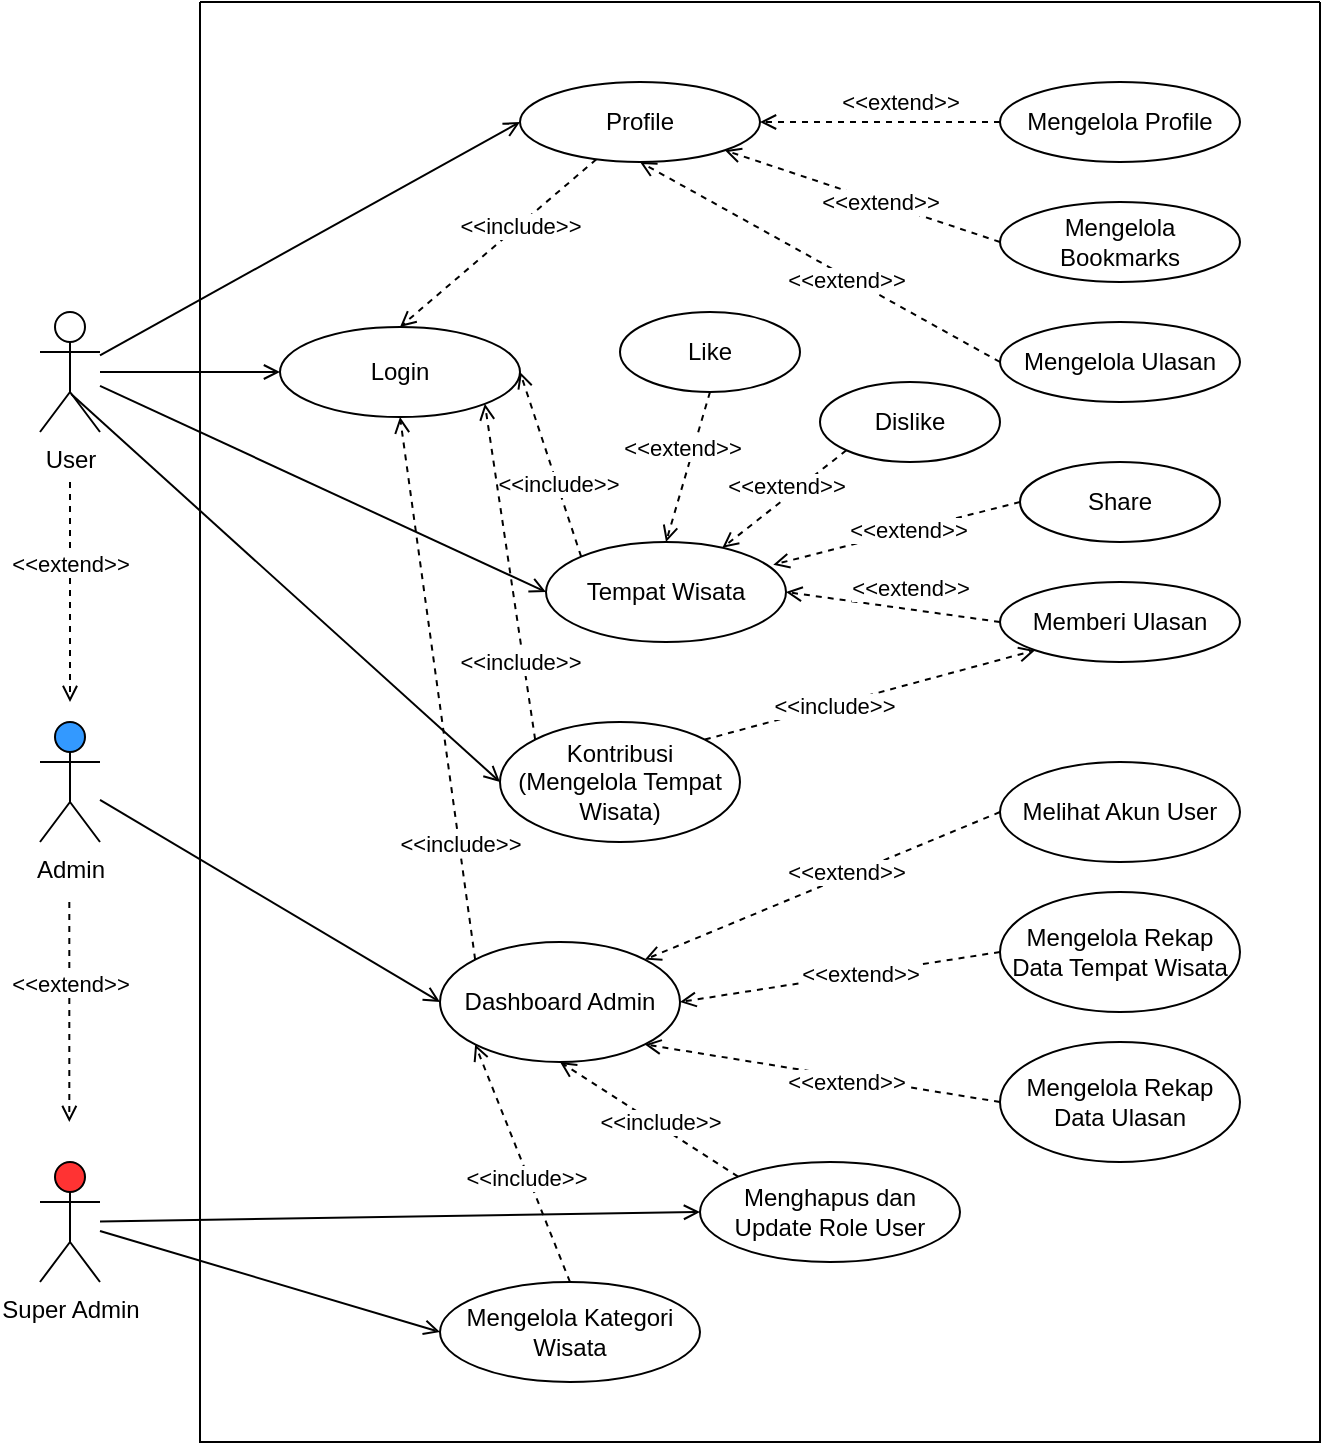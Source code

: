 <mxfile version="24.4.10" type="device">
  <diagram name="Page-1" id="b5b7bab2-c9e2-2cf4-8b2a-24fd1a2a6d21">
    <mxGraphModel dx="1399" dy="786" grid="0" gridSize="10" guides="1" tooltips="1" connect="1" arrows="1" fold="1" page="1" pageScale="1" pageWidth="827" pageHeight="1169" background="none" math="0" shadow="0">
      <root>
        <mxCell id="0" />
        <mxCell id="1" parent="0" />
        <mxCell id="5w-RkizZchSu4wybkop--21" style="rounded=0;orthogonalLoop=1;jettySize=auto;html=1;entryX=0;entryY=0.5;entryDx=0;entryDy=0;endArrow=open;endFill=0;" edge="1" parent="1" source="5w-RkizZchSu4wybkop--1" target="5w-RkizZchSu4wybkop--2">
          <mxGeometry relative="1" as="geometry" />
        </mxCell>
        <mxCell id="5w-RkizZchSu4wybkop--1" value="User" style="shape=umlActor;verticalLabelPosition=bottom;verticalAlign=top;html=1;" vertex="1" parent="1">
          <mxGeometry x="40" y="235" width="30" height="60" as="geometry" />
        </mxCell>
        <mxCell id="5w-RkizZchSu4wybkop--16" value="Admin" style="shape=umlActor;verticalLabelPosition=bottom;verticalAlign=top;html=1;fillColor=#3399FF;" vertex="1" parent="1">
          <mxGeometry x="40" y="440" width="30" height="60" as="geometry" />
        </mxCell>
        <mxCell id="5w-RkizZchSu4wybkop--20" value="" style="swimlane;startSize=0;" vertex="1" parent="1">
          <mxGeometry x="120" y="80" width="560" height="720" as="geometry" />
        </mxCell>
        <mxCell id="5w-RkizZchSu4wybkop--2" value="Login" style="ellipse;whiteSpace=wrap;html=1;" vertex="1" parent="5w-RkizZchSu4wybkop--20">
          <mxGeometry x="40" y="162.5" width="120" height="45" as="geometry" />
        </mxCell>
        <mxCell id="5w-RkizZchSu4wybkop--22" style="rounded=0;orthogonalLoop=1;jettySize=auto;html=1;entryX=0.5;entryY=0;entryDx=0;entryDy=0;dashed=1;endArrow=open;endFill=0;" edge="1" parent="5w-RkizZchSu4wybkop--20" source="5w-RkizZchSu4wybkop--3" target="5w-RkizZchSu4wybkop--2">
          <mxGeometry relative="1" as="geometry" />
        </mxCell>
        <mxCell id="5w-RkizZchSu4wybkop--23" value="&amp;lt;&amp;lt;include&amp;gt;&amp;gt;" style="edgeLabel;html=1;align=center;verticalAlign=middle;resizable=0;points=[];" vertex="1" connectable="0" parent="5w-RkizZchSu4wybkop--22">
          <mxGeometry x="-0.214" relative="1" as="geometry">
            <mxPoint as="offset" />
          </mxGeometry>
        </mxCell>
        <mxCell id="5w-RkizZchSu4wybkop--3" value="Profile" style="ellipse;whiteSpace=wrap;html=1;" vertex="1" parent="5w-RkizZchSu4wybkop--20">
          <mxGeometry x="160" y="40" width="120" height="40" as="geometry" />
        </mxCell>
        <mxCell id="5w-RkizZchSu4wybkop--6" value="Mengelola Profile" style="ellipse;whiteSpace=wrap;html=1;" vertex="1" parent="5w-RkizZchSu4wybkop--20">
          <mxGeometry x="400" y="40" width="120" height="40" as="geometry" />
        </mxCell>
        <mxCell id="5w-RkizZchSu4wybkop--24" value="Mengelola Bookmarks" style="ellipse;whiteSpace=wrap;html=1;" vertex="1" parent="5w-RkizZchSu4wybkop--20">
          <mxGeometry x="400" y="100" width="120" height="40" as="geometry" />
        </mxCell>
        <mxCell id="5w-RkizZchSu4wybkop--25" style="rounded=0;orthogonalLoop=1;jettySize=auto;html=1;entryX=1;entryY=0.5;entryDx=0;entryDy=0;dashed=1;endArrow=open;endFill=0;exitX=0;exitY=0.5;exitDx=0;exitDy=0;" edge="1" parent="5w-RkizZchSu4wybkop--20" source="5w-RkizZchSu4wybkop--6" target="5w-RkizZchSu4wybkop--3">
          <mxGeometry relative="1" as="geometry">
            <mxPoint x="207" y="88" as="sourcePoint" />
            <mxPoint x="110" y="165" as="targetPoint" />
          </mxGeometry>
        </mxCell>
        <mxCell id="5w-RkizZchSu4wybkop--26" value="&amp;lt;&amp;lt;extend&amp;gt;&amp;gt;" style="edgeLabel;html=1;align=center;verticalAlign=middle;resizable=0;points=[];" vertex="1" connectable="0" parent="5w-RkizZchSu4wybkop--25">
          <mxGeometry x="-0.214" relative="1" as="geometry">
            <mxPoint x="-3" y="-10" as="offset" />
          </mxGeometry>
        </mxCell>
        <mxCell id="5w-RkizZchSu4wybkop--27" style="rounded=0;orthogonalLoop=1;jettySize=auto;html=1;entryX=1;entryY=1;entryDx=0;entryDy=0;dashed=1;endArrow=open;endFill=0;exitX=0;exitY=0.5;exitDx=0;exitDy=0;" edge="1" parent="5w-RkizZchSu4wybkop--20" source="5w-RkizZchSu4wybkop--24" target="5w-RkizZchSu4wybkop--3">
          <mxGeometry relative="1" as="geometry">
            <mxPoint x="410" y="70" as="sourcePoint" />
            <mxPoint x="290" y="70" as="targetPoint" />
          </mxGeometry>
        </mxCell>
        <mxCell id="5w-RkizZchSu4wybkop--28" value="&amp;lt;&amp;lt;extend&amp;gt;&amp;gt;" style="edgeLabel;html=1;align=center;verticalAlign=middle;resizable=0;points=[];" vertex="1" connectable="0" parent="5w-RkizZchSu4wybkop--27">
          <mxGeometry x="-0.214" relative="1" as="geometry">
            <mxPoint x="-6" y="-2" as="offset" />
          </mxGeometry>
        </mxCell>
        <mxCell id="5w-RkizZchSu4wybkop--29" value="Mengelola Ulasan" style="ellipse;whiteSpace=wrap;html=1;" vertex="1" parent="5w-RkizZchSu4wybkop--20">
          <mxGeometry x="400" y="160" width="120" height="40" as="geometry" />
        </mxCell>
        <mxCell id="5w-RkizZchSu4wybkop--30" style="rounded=0;orthogonalLoop=1;jettySize=auto;html=1;entryX=0.5;entryY=1;entryDx=0;entryDy=0;dashed=1;endArrow=open;endFill=0;exitX=0;exitY=0.5;exitDx=0;exitDy=0;" edge="1" parent="5w-RkizZchSu4wybkop--20" source="5w-RkizZchSu4wybkop--29" target="5w-RkizZchSu4wybkop--3">
          <mxGeometry relative="1" as="geometry">
            <mxPoint x="410" y="130" as="sourcePoint" />
            <mxPoint x="272" y="84" as="targetPoint" />
          </mxGeometry>
        </mxCell>
        <mxCell id="5w-RkizZchSu4wybkop--31" value="&amp;lt;&amp;lt;extend&amp;gt;&amp;gt;" style="edgeLabel;html=1;align=center;verticalAlign=middle;resizable=0;points=[];" vertex="1" connectable="0" parent="5w-RkizZchSu4wybkop--30">
          <mxGeometry x="-0.214" relative="1" as="geometry">
            <mxPoint x="-6" y="-2" as="offset" />
          </mxGeometry>
        </mxCell>
        <mxCell id="5w-RkizZchSu4wybkop--5" value="Tempat Wisata" style="ellipse;whiteSpace=wrap;html=1;" vertex="1" parent="5w-RkizZchSu4wybkop--20">
          <mxGeometry x="173" y="270" width="120" height="50" as="geometry" />
        </mxCell>
        <mxCell id="5w-RkizZchSu4wybkop--32" style="rounded=0;orthogonalLoop=1;jettySize=auto;html=1;entryX=1;entryY=0.5;entryDx=0;entryDy=0;dashed=1;endArrow=open;endFill=0;exitX=0;exitY=0;exitDx=0;exitDy=0;" edge="1" parent="5w-RkizZchSu4wybkop--20" source="5w-RkizZchSu4wybkop--5" target="5w-RkizZchSu4wybkop--2">
          <mxGeometry relative="1" as="geometry">
            <mxPoint x="207" y="88" as="sourcePoint" />
            <mxPoint x="110" y="165" as="targetPoint" />
          </mxGeometry>
        </mxCell>
        <mxCell id="5w-RkizZchSu4wybkop--33" value="&amp;lt;&amp;lt;include&amp;gt;&amp;gt;" style="edgeLabel;html=1;align=center;verticalAlign=middle;resizable=0;points=[];" vertex="1" connectable="0" parent="5w-RkizZchSu4wybkop--32">
          <mxGeometry x="-0.214" relative="1" as="geometry">
            <mxPoint as="offset" />
          </mxGeometry>
        </mxCell>
        <mxCell id="5w-RkizZchSu4wybkop--36" value="Like" style="ellipse;whiteSpace=wrap;html=1;" vertex="1" parent="5w-RkizZchSu4wybkop--20">
          <mxGeometry x="210" y="155" width="90" height="40" as="geometry" />
        </mxCell>
        <mxCell id="5w-RkizZchSu4wybkop--37" value="Dislike" style="ellipse;whiteSpace=wrap;html=1;" vertex="1" parent="5w-RkizZchSu4wybkop--20">
          <mxGeometry x="310" y="190" width="90" height="40" as="geometry" />
        </mxCell>
        <mxCell id="5w-RkizZchSu4wybkop--38" value="Share" style="ellipse;whiteSpace=wrap;html=1;" vertex="1" parent="5w-RkizZchSu4wybkop--20">
          <mxGeometry x="410" y="230" width="100" height="40" as="geometry" />
        </mxCell>
        <mxCell id="5w-RkizZchSu4wybkop--39" value="Memberi Ulasan" style="ellipse;whiteSpace=wrap;html=1;" vertex="1" parent="5w-RkizZchSu4wybkop--20">
          <mxGeometry x="400" y="290" width="120" height="40" as="geometry" />
        </mxCell>
        <mxCell id="5w-RkizZchSu4wybkop--40" style="rounded=0;orthogonalLoop=1;jettySize=auto;html=1;entryX=0.5;entryY=0;entryDx=0;entryDy=0;dashed=1;endArrow=open;endFill=0;exitX=0.5;exitY=1;exitDx=0;exitDy=0;" edge="1" parent="5w-RkizZchSu4wybkop--20" source="5w-RkizZchSu4wybkop--36" target="5w-RkizZchSu4wybkop--5">
          <mxGeometry relative="1" as="geometry">
            <mxPoint x="410" y="190" as="sourcePoint" />
            <mxPoint x="230" y="90" as="targetPoint" />
          </mxGeometry>
        </mxCell>
        <mxCell id="5w-RkizZchSu4wybkop--41" value="&amp;lt;&amp;lt;extend&amp;gt;&amp;gt;" style="edgeLabel;html=1;align=center;verticalAlign=middle;resizable=0;points=[];" vertex="1" connectable="0" parent="5w-RkizZchSu4wybkop--40">
          <mxGeometry x="-0.214" relative="1" as="geometry">
            <mxPoint x="-6" y="-2" as="offset" />
          </mxGeometry>
        </mxCell>
        <mxCell id="5w-RkizZchSu4wybkop--42" style="rounded=0;orthogonalLoop=1;jettySize=auto;html=1;dashed=1;endArrow=open;endFill=0;exitX=0;exitY=1;exitDx=0;exitDy=0;" edge="1" parent="5w-RkizZchSu4wybkop--20" source="5w-RkizZchSu4wybkop--37" target="5w-RkizZchSu4wybkop--5">
          <mxGeometry relative="1" as="geometry">
            <mxPoint x="315" y="210" as="sourcePoint" />
            <mxPoint x="230" y="250" as="targetPoint" />
          </mxGeometry>
        </mxCell>
        <mxCell id="5w-RkizZchSu4wybkop--43" value="&amp;lt;&amp;lt;extend&amp;gt;&amp;gt;" style="edgeLabel;html=1;align=center;verticalAlign=middle;resizable=0;points=[];" vertex="1" connectable="0" parent="5w-RkizZchSu4wybkop--42">
          <mxGeometry x="-0.214" relative="1" as="geometry">
            <mxPoint x="-6" y="-2" as="offset" />
          </mxGeometry>
        </mxCell>
        <mxCell id="5w-RkizZchSu4wybkop--70" style="rounded=0;orthogonalLoop=1;jettySize=auto;html=1;dashed=1;endArrow=open;endFill=0;exitX=0;exitY=0.5;exitDx=0;exitDy=0;entryX=0.947;entryY=0.227;entryDx=0;entryDy=0;entryPerimeter=0;" edge="1" parent="5w-RkizZchSu4wybkop--20" source="5w-RkizZchSu4wybkop--38" target="5w-RkizZchSu4wybkop--5">
          <mxGeometry relative="1" as="geometry">
            <mxPoint x="333" y="234" as="sourcePoint" />
            <mxPoint x="261" y="284" as="targetPoint" />
          </mxGeometry>
        </mxCell>
        <mxCell id="5w-RkizZchSu4wybkop--71" value="&amp;lt;&amp;lt;extend&amp;gt;&amp;gt;" style="edgeLabel;html=1;align=center;verticalAlign=middle;resizable=0;points=[];" vertex="1" connectable="0" parent="5w-RkizZchSu4wybkop--70">
          <mxGeometry x="-0.214" relative="1" as="geometry">
            <mxPoint x="-8" y="1" as="offset" />
          </mxGeometry>
        </mxCell>
        <mxCell id="5w-RkizZchSu4wybkop--72" style="rounded=0;orthogonalLoop=1;jettySize=auto;html=1;dashed=1;endArrow=open;endFill=0;exitX=0;exitY=0.5;exitDx=0;exitDy=0;entryX=1;entryY=0.5;entryDx=0;entryDy=0;" edge="1" parent="5w-RkizZchSu4wybkop--20" source="5w-RkizZchSu4wybkop--39" target="5w-RkizZchSu4wybkop--5">
          <mxGeometry relative="1" as="geometry">
            <mxPoint x="420" y="260" as="sourcePoint" />
            <mxPoint x="284" y="291" as="targetPoint" />
          </mxGeometry>
        </mxCell>
        <mxCell id="5w-RkizZchSu4wybkop--73" value="&amp;lt;&amp;lt;extend&amp;gt;&amp;gt;" style="edgeLabel;html=1;align=center;verticalAlign=middle;resizable=0;points=[];" vertex="1" connectable="0" parent="5w-RkizZchSu4wybkop--72">
          <mxGeometry x="-0.214" relative="1" as="geometry">
            <mxPoint x="-3" y="-11" as="offset" />
          </mxGeometry>
        </mxCell>
        <mxCell id="5w-RkizZchSu4wybkop--9" value="Dashboard Admin" style="ellipse;whiteSpace=wrap;html=1;" vertex="1" parent="5w-RkizZchSu4wybkop--20">
          <mxGeometry x="120" y="470" width="120" height="60" as="geometry" />
        </mxCell>
        <mxCell id="5w-RkizZchSu4wybkop--8" value="Kontribusi&lt;div&gt;(Mengelola Tempat Wisata)&lt;/div&gt;" style="ellipse;whiteSpace=wrap;html=1;" vertex="1" parent="5w-RkizZchSu4wybkop--20">
          <mxGeometry x="150" y="360" width="120" height="60" as="geometry" />
        </mxCell>
        <mxCell id="5w-RkizZchSu4wybkop--74" style="rounded=0;orthogonalLoop=1;jettySize=auto;html=1;entryX=0;entryY=1;entryDx=0;entryDy=0;dashed=1;endArrow=open;endFill=0;exitX=1;exitY=0;exitDx=0;exitDy=0;" edge="1" parent="5w-RkizZchSu4wybkop--20" source="5w-RkizZchSu4wybkop--8" target="5w-RkizZchSu4wybkop--39">
          <mxGeometry relative="1" as="geometry">
            <mxPoint x="187" y="287" as="sourcePoint" />
            <mxPoint x="170" y="188" as="targetPoint" />
          </mxGeometry>
        </mxCell>
        <mxCell id="5w-RkizZchSu4wybkop--75" value="&amp;lt;&amp;lt;include&amp;gt;&amp;gt;" style="edgeLabel;html=1;align=center;verticalAlign=middle;resizable=0;points=[];" vertex="1" connectable="0" parent="5w-RkizZchSu4wybkop--74">
          <mxGeometry x="-0.214" relative="1" as="geometry">
            <mxPoint as="offset" />
          </mxGeometry>
        </mxCell>
        <mxCell id="5w-RkizZchSu4wybkop--77" style="rounded=0;orthogonalLoop=1;jettySize=auto;html=1;entryX=1;entryY=1;entryDx=0;entryDy=0;dashed=1;endArrow=open;endFill=0;exitX=0;exitY=0;exitDx=0;exitDy=0;" edge="1" parent="5w-RkizZchSu4wybkop--20" source="5w-RkizZchSu4wybkop--8" target="5w-RkizZchSu4wybkop--2">
          <mxGeometry relative="1" as="geometry">
            <mxPoint x="187" y="287" as="sourcePoint" />
            <mxPoint x="170" y="188" as="targetPoint" />
          </mxGeometry>
        </mxCell>
        <mxCell id="5w-RkizZchSu4wybkop--78" value="&amp;lt;&amp;lt;include&amp;gt;&amp;gt;" style="edgeLabel;html=1;align=center;verticalAlign=middle;resizable=0;points=[];" vertex="1" connectable="0" parent="5w-RkizZchSu4wybkop--77">
          <mxGeometry x="-0.214" relative="1" as="geometry">
            <mxPoint x="2" y="27" as="offset" />
          </mxGeometry>
        </mxCell>
        <mxCell id="5w-RkizZchSu4wybkop--13" value="Melihat Akun User" style="ellipse;whiteSpace=wrap;html=1;" vertex="1" parent="5w-RkizZchSu4wybkop--20">
          <mxGeometry x="400" y="380" width="120" height="50" as="geometry" />
        </mxCell>
        <mxCell id="5w-RkizZchSu4wybkop--10" value="Mengelola Kategori Wisata" style="ellipse;whiteSpace=wrap;html=1;" vertex="1" parent="5w-RkizZchSu4wybkop--20">
          <mxGeometry x="120" y="640" width="130" height="50" as="geometry" />
        </mxCell>
        <mxCell id="5w-RkizZchSu4wybkop--11" value="Mengelola Rekap Data Tempat Wisata" style="ellipse;whiteSpace=wrap;html=1;" vertex="1" parent="5w-RkizZchSu4wybkop--20">
          <mxGeometry x="400" y="445" width="120" height="60" as="geometry" />
        </mxCell>
        <mxCell id="5w-RkizZchSu4wybkop--12" value="Mengelola Rekap Data Ulasan" style="ellipse;whiteSpace=wrap;html=1;" vertex="1" parent="5w-RkizZchSu4wybkop--20">
          <mxGeometry x="400" y="520" width="120" height="60" as="geometry" />
        </mxCell>
        <mxCell id="5w-RkizZchSu4wybkop--81" style="rounded=0;orthogonalLoop=1;jettySize=auto;html=1;dashed=1;endArrow=open;endFill=0;exitX=0;exitY=0.5;exitDx=0;exitDy=0;entryX=1;entryY=0;entryDx=0;entryDy=0;" edge="1" parent="5w-RkizZchSu4wybkop--20" source="5w-RkizZchSu4wybkop--13" target="5w-RkizZchSu4wybkop--9">
          <mxGeometry relative="1" as="geometry">
            <mxPoint x="420" y="260" as="sourcePoint" />
            <mxPoint x="297" y="291" as="targetPoint" />
          </mxGeometry>
        </mxCell>
        <mxCell id="5w-RkizZchSu4wybkop--82" value="&amp;lt;&amp;lt;extend&amp;gt;&amp;gt;" style="edgeLabel;html=1;align=center;verticalAlign=middle;resizable=0;points=[];" vertex="1" connectable="0" parent="5w-RkizZchSu4wybkop--81">
          <mxGeometry x="-0.214" relative="1" as="geometry">
            <mxPoint x="-8" y="1" as="offset" />
          </mxGeometry>
        </mxCell>
        <mxCell id="5w-RkizZchSu4wybkop--83" style="rounded=0;orthogonalLoop=1;jettySize=auto;html=1;dashed=1;endArrow=open;endFill=0;exitX=0;exitY=0.5;exitDx=0;exitDy=0;entryX=1;entryY=0.5;entryDx=0;entryDy=0;" edge="1" parent="5w-RkizZchSu4wybkop--20" source="5w-RkizZchSu4wybkop--11" target="5w-RkizZchSu4wybkop--9">
          <mxGeometry relative="1" as="geometry">
            <mxPoint x="410" y="415" as="sourcePoint" />
            <mxPoint x="233" y="489" as="targetPoint" />
          </mxGeometry>
        </mxCell>
        <mxCell id="5w-RkizZchSu4wybkop--84" value="&amp;lt;&amp;lt;extend&amp;gt;&amp;gt;" style="edgeLabel;html=1;align=center;verticalAlign=middle;resizable=0;points=[];" vertex="1" connectable="0" parent="5w-RkizZchSu4wybkop--83">
          <mxGeometry x="-0.214" relative="1" as="geometry">
            <mxPoint x="-8" y="1" as="offset" />
          </mxGeometry>
        </mxCell>
        <mxCell id="5w-RkizZchSu4wybkop--85" style="rounded=0;orthogonalLoop=1;jettySize=auto;html=1;dashed=1;endArrow=open;endFill=0;exitX=0;exitY=0.5;exitDx=0;exitDy=0;entryX=1;entryY=1;entryDx=0;entryDy=0;" edge="1" parent="5w-RkizZchSu4wybkop--20" source="5w-RkizZchSu4wybkop--12" target="5w-RkizZchSu4wybkop--9">
          <mxGeometry relative="1" as="geometry">
            <mxPoint x="410" y="485" as="sourcePoint" />
            <mxPoint x="250" y="510" as="targetPoint" />
          </mxGeometry>
        </mxCell>
        <mxCell id="5w-RkizZchSu4wybkop--86" value="&amp;lt;&amp;lt;extend&amp;gt;&amp;gt;" style="edgeLabel;html=1;align=center;verticalAlign=middle;resizable=0;points=[];" vertex="1" connectable="0" parent="5w-RkizZchSu4wybkop--85">
          <mxGeometry x="-0.214" relative="1" as="geometry">
            <mxPoint x="-8" y="1" as="offset" />
          </mxGeometry>
        </mxCell>
        <mxCell id="5w-RkizZchSu4wybkop--89" style="rounded=0;orthogonalLoop=1;jettySize=auto;html=1;entryX=0.5;entryY=1;entryDx=0;entryDy=0;dashed=1;endArrow=open;endFill=0;exitX=0;exitY=0;exitDx=0;exitDy=0;" edge="1" parent="5w-RkizZchSu4wybkop--20" source="5w-RkizZchSu4wybkop--9" target="5w-RkizZchSu4wybkop--2">
          <mxGeometry relative="1" as="geometry">
            <mxPoint x="177" y="379" as="sourcePoint" />
            <mxPoint x="110" y="218" as="targetPoint" />
          </mxGeometry>
        </mxCell>
        <mxCell id="5w-RkizZchSu4wybkop--90" value="&amp;lt;&amp;lt;include&amp;gt;&amp;gt;" style="edgeLabel;html=1;align=center;verticalAlign=middle;resizable=0;points=[];" vertex="1" connectable="0" parent="5w-RkizZchSu4wybkop--89">
          <mxGeometry x="-0.214" relative="1" as="geometry">
            <mxPoint x="7" y="48" as="offset" />
          </mxGeometry>
        </mxCell>
        <mxCell id="5w-RkizZchSu4wybkop--91" value="Menghapus dan Update Role User" style="ellipse;whiteSpace=wrap;html=1;" vertex="1" parent="5w-RkizZchSu4wybkop--20">
          <mxGeometry x="250" y="580" width="130" height="50" as="geometry" />
        </mxCell>
        <mxCell id="5w-RkizZchSu4wybkop--92" style="rounded=0;orthogonalLoop=1;jettySize=auto;html=1;entryX=0.5;entryY=1;entryDx=0;entryDy=0;dashed=1;endArrow=open;endFill=0;exitX=0;exitY=0;exitDx=0;exitDy=0;" edge="1" parent="5w-RkizZchSu4wybkop--20" source="5w-RkizZchSu4wybkop--91" target="5w-RkizZchSu4wybkop--9">
          <mxGeometry relative="1" as="geometry">
            <mxPoint x="147" y="489" as="sourcePoint" />
            <mxPoint x="110" y="218" as="targetPoint" />
          </mxGeometry>
        </mxCell>
        <mxCell id="5w-RkizZchSu4wybkop--93" value="&amp;lt;&amp;lt;include&amp;gt;&amp;gt;" style="edgeLabel;html=1;align=center;verticalAlign=middle;resizable=0;points=[];" vertex="1" connectable="0" parent="5w-RkizZchSu4wybkop--92">
          <mxGeometry x="-0.214" relative="1" as="geometry">
            <mxPoint x="-4" y="-5" as="offset" />
          </mxGeometry>
        </mxCell>
        <mxCell id="5w-RkizZchSu4wybkop--94" style="rounded=0;orthogonalLoop=1;jettySize=auto;html=1;entryX=0;entryY=1;entryDx=0;entryDy=0;dashed=1;endArrow=open;endFill=0;exitX=0.5;exitY=0;exitDx=0;exitDy=0;" edge="1" parent="5w-RkizZchSu4wybkop--20" source="5w-RkizZchSu4wybkop--10" target="5w-RkizZchSu4wybkop--9">
          <mxGeometry relative="1" as="geometry">
            <mxPoint x="279" y="597" as="sourcePoint" />
            <mxPoint x="190" y="540" as="targetPoint" />
          </mxGeometry>
        </mxCell>
        <mxCell id="5w-RkizZchSu4wybkop--95" value="&amp;lt;&amp;lt;include&amp;gt;&amp;gt;" style="edgeLabel;html=1;align=center;verticalAlign=middle;resizable=0;points=[];" vertex="1" connectable="0" parent="5w-RkizZchSu4wybkop--94">
          <mxGeometry x="-0.214" relative="1" as="geometry">
            <mxPoint x="-4" y="-5" as="offset" />
          </mxGeometry>
        </mxCell>
        <mxCell id="5w-RkizZchSu4wybkop--34" style="rounded=0;orthogonalLoop=1;jettySize=auto;html=1;entryX=0;entryY=0.5;entryDx=0;entryDy=0;endArrow=open;endFill=0;" edge="1" parent="1" source="5w-RkizZchSu4wybkop--1" target="5w-RkizZchSu4wybkop--3">
          <mxGeometry relative="1" as="geometry">
            <mxPoint x="80" y="268" as="sourcePoint" />
            <mxPoint x="170" y="268" as="targetPoint" />
          </mxGeometry>
        </mxCell>
        <mxCell id="5w-RkizZchSu4wybkop--35" style="rounded=0;orthogonalLoop=1;jettySize=auto;html=1;entryX=0;entryY=0.5;entryDx=0;entryDy=0;endArrow=open;endFill=0;" edge="1" parent="1" source="5w-RkizZchSu4wybkop--1" target="5w-RkizZchSu4wybkop--5">
          <mxGeometry relative="1" as="geometry">
            <mxPoint x="80" y="260" as="sourcePoint" />
            <mxPoint x="290" y="150" as="targetPoint" />
          </mxGeometry>
        </mxCell>
        <mxCell id="5w-RkizZchSu4wybkop--76" style="rounded=0;orthogonalLoop=1;jettySize=auto;html=1;entryX=0;entryY=0.5;entryDx=0;entryDy=0;endArrow=open;endFill=0;exitX=0.519;exitY=0.684;exitDx=0;exitDy=0;exitPerimeter=0;" edge="1" parent="1" source="5w-RkizZchSu4wybkop--1" target="5w-RkizZchSu4wybkop--8">
          <mxGeometry relative="1" as="geometry">
            <mxPoint x="80" y="275" as="sourcePoint" />
            <mxPoint x="290" y="385" as="targetPoint" />
          </mxGeometry>
        </mxCell>
        <mxCell id="5w-RkizZchSu4wybkop--88" style="rounded=0;orthogonalLoop=1;jettySize=auto;html=1;entryX=0;entryY=0.5;entryDx=0;entryDy=0;endArrow=open;endFill=0;" edge="1" parent="1" source="5w-RkizZchSu4wybkop--16" target="5w-RkizZchSu4wybkop--9">
          <mxGeometry relative="1" as="geometry">
            <mxPoint x="66" y="279" as="sourcePoint" />
            <mxPoint x="280" y="480" as="targetPoint" />
          </mxGeometry>
        </mxCell>
        <mxCell id="5w-RkizZchSu4wybkop--17" value="Super Admin" style="shape=umlActor;verticalLabelPosition=bottom;verticalAlign=top;html=1;fillColor=#FF3333;" vertex="1" parent="1">
          <mxGeometry x="40" y="660" width="30" height="60" as="geometry" />
        </mxCell>
        <mxCell id="5w-RkizZchSu4wybkop--96" style="rounded=0;orthogonalLoop=1;jettySize=auto;html=1;entryX=0;entryY=0.5;entryDx=0;entryDy=0;endArrow=open;endFill=0;" edge="1" parent="1" source="5w-RkizZchSu4wybkop--17" target="5w-RkizZchSu4wybkop--91">
          <mxGeometry relative="1" as="geometry">
            <mxPoint x="80" y="489" as="sourcePoint" />
            <mxPoint x="250" y="590" as="targetPoint" />
          </mxGeometry>
        </mxCell>
        <mxCell id="5w-RkizZchSu4wybkop--97" style="rounded=0;orthogonalLoop=1;jettySize=auto;html=1;entryX=0;entryY=0.5;entryDx=0;entryDy=0;endArrow=open;endFill=0;" edge="1" parent="1" source="5w-RkizZchSu4wybkop--17" target="5w-RkizZchSu4wybkop--10">
          <mxGeometry relative="1" as="geometry">
            <mxPoint x="80" y="700" as="sourcePoint" />
            <mxPoint x="380" y="695" as="targetPoint" />
          </mxGeometry>
        </mxCell>
        <mxCell id="5w-RkizZchSu4wybkop--98" style="rounded=0;orthogonalLoop=1;jettySize=auto;html=1;dashed=1;endArrow=open;endFill=0;" edge="1" parent="1">
          <mxGeometry relative="1" as="geometry">
            <mxPoint x="55" y="320" as="sourcePoint" />
            <mxPoint x="55" y="430" as="targetPoint" />
          </mxGeometry>
        </mxCell>
        <mxCell id="5w-RkizZchSu4wybkop--99" value="&amp;lt;&amp;lt;extend&amp;gt;&amp;gt;" style="edgeLabel;html=1;align=center;verticalAlign=middle;resizable=0;points=[];" vertex="1" connectable="0" parent="5w-RkizZchSu4wybkop--98">
          <mxGeometry x="-0.214" relative="1" as="geometry">
            <mxPoint y="-2" as="offset" />
          </mxGeometry>
        </mxCell>
        <mxCell id="5w-RkizZchSu4wybkop--100" style="rounded=0;orthogonalLoop=1;jettySize=auto;html=1;dashed=1;endArrow=open;endFill=0;" edge="1" parent="1">
          <mxGeometry relative="1" as="geometry">
            <mxPoint x="54.66" y="530" as="sourcePoint" />
            <mxPoint x="54.66" y="640" as="targetPoint" />
          </mxGeometry>
        </mxCell>
        <mxCell id="5w-RkizZchSu4wybkop--101" value="&amp;lt;&amp;lt;extend&amp;gt;&amp;gt;" style="edgeLabel;html=1;align=center;verticalAlign=middle;resizable=0;points=[];" vertex="1" connectable="0" parent="5w-RkizZchSu4wybkop--100">
          <mxGeometry x="-0.214" relative="1" as="geometry">
            <mxPoint y="-2" as="offset" />
          </mxGeometry>
        </mxCell>
      </root>
    </mxGraphModel>
  </diagram>
</mxfile>
